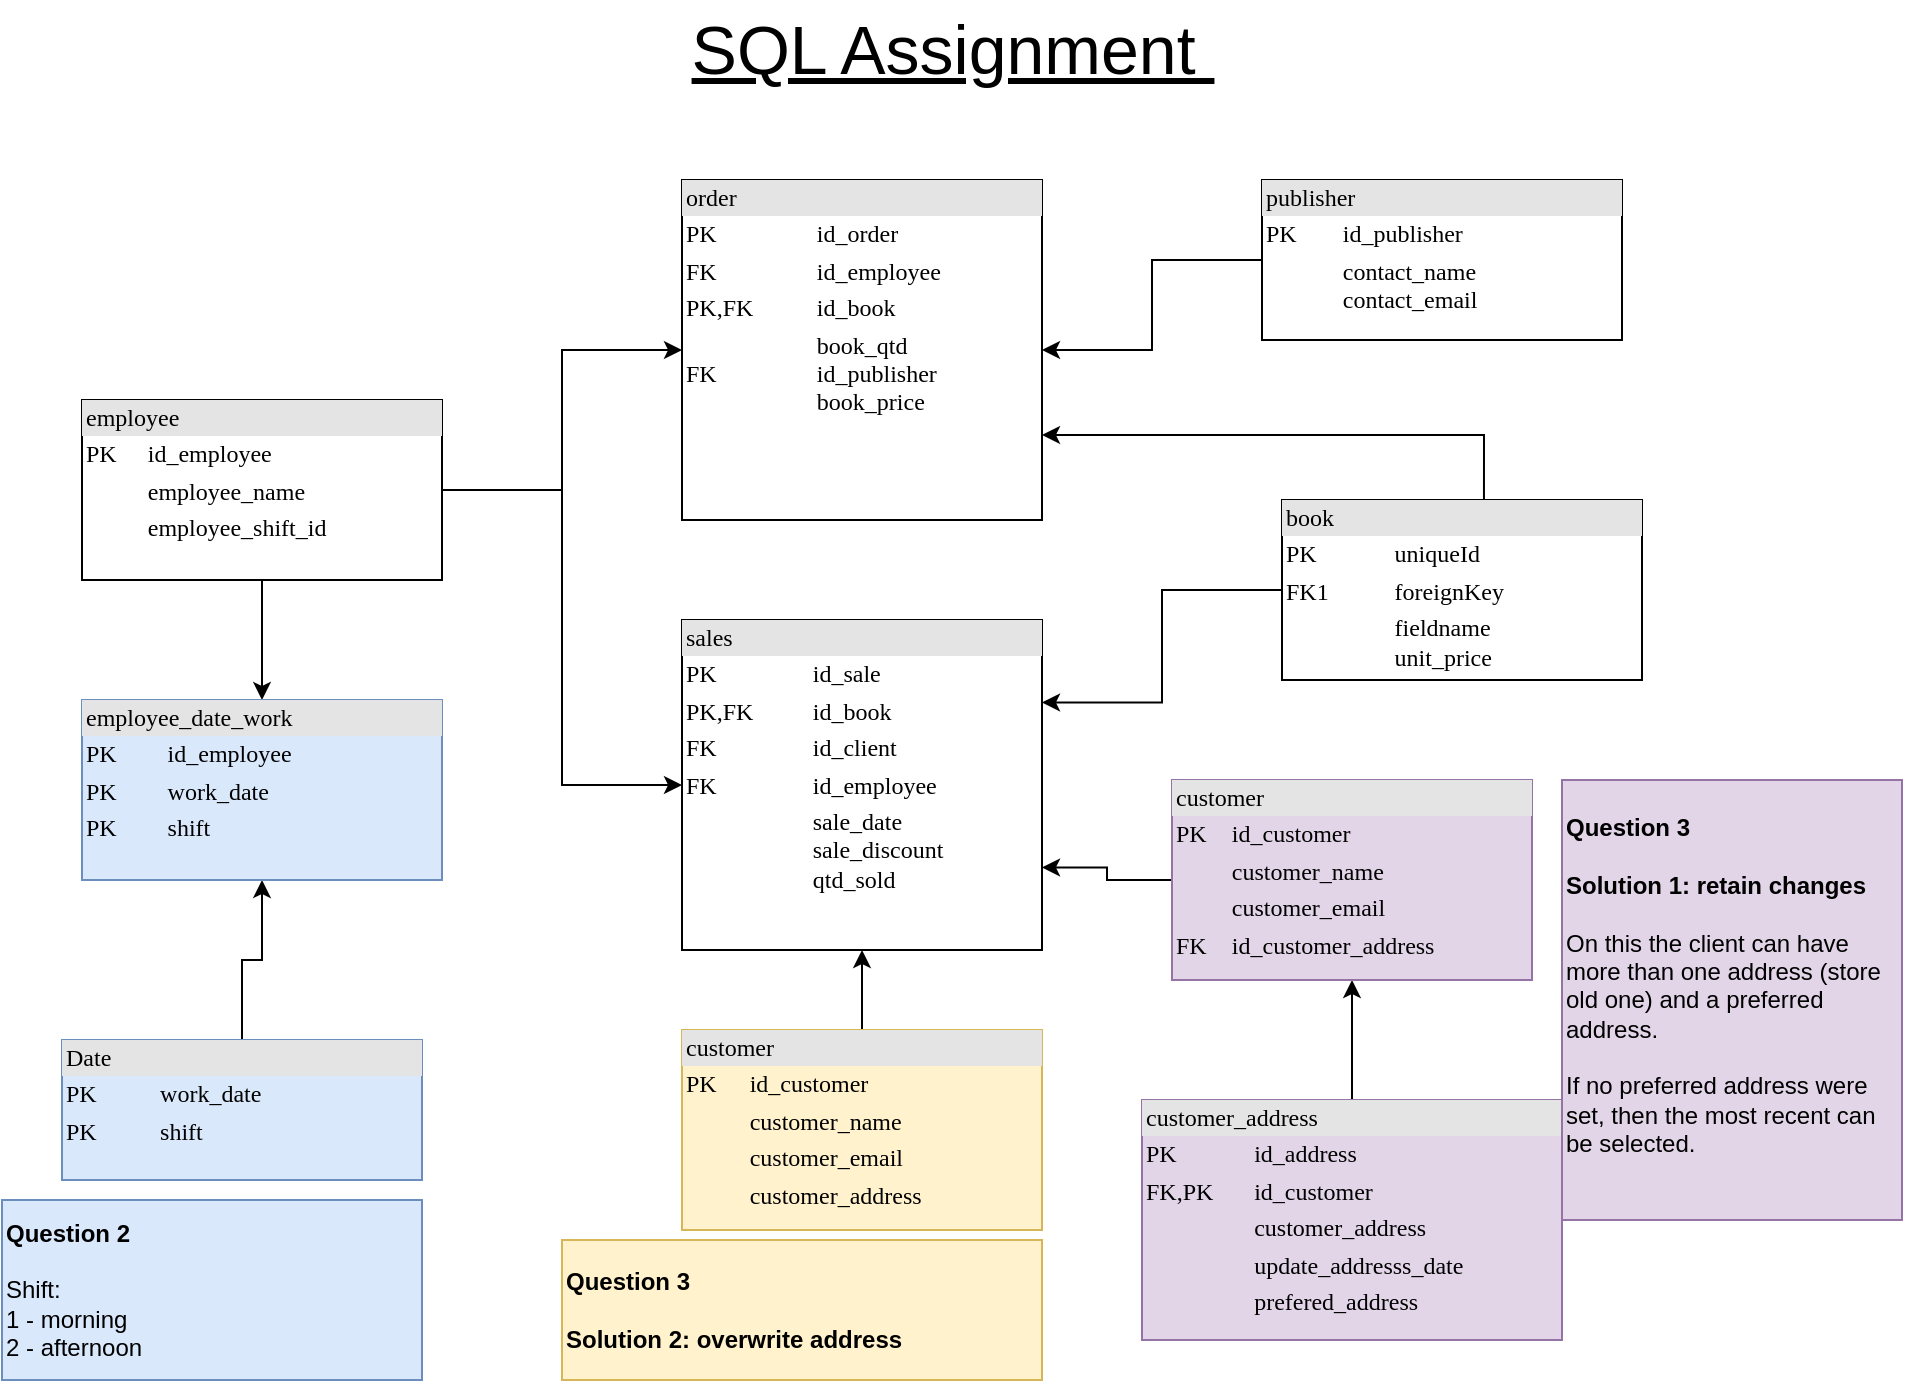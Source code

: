 <mxfile version="24.4.8" type="device">
  <diagram name="Page-1" id="2ca16b54-16f6-2749-3443-fa8db7711227">
    <mxGraphModel dx="1386" dy="751" grid="1" gridSize="10" guides="1" tooltips="1" connect="1" arrows="1" fold="1" page="1" pageScale="1" pageWidth="1100" pageHeight="850" background="none" math="0" shadow="0">
      <root>
        <mxCell id="0" />
        <mxCell id="1" parent="0" />
        <mxCell id="sj-RnKLlH8hzGSML7nC6-3" value="" style="edgeStyle=orthogonalEdgeStyle;rounded=0;orthogonalLoop=1;jettySize=auto;html=1;" edge="1" parent="1" source="2ed32ef02a7f4228-1" target="2ed32ef02a7f4228-5">
          <mxGeometry relative="1" as="geometry" />
        </mxCell>
        <mxCell id="sj-RnKLlH8hzGSML7nC6-7" style="edgeStyle=orthogonalEdgeStyle;rounded=0;orthogonalLoop=1;jettySize=auto;html=1;entryX=0;entryY=0.5;entryDx=0;entryDy=0;" edge="1" parent="1" source="2ed32ef02a7f4228-1" target="2ed32ef02a7f4228-8">
          <mxGeometry relative="1" as="geometry" />
        </mxCell>
        <mxCell id="sj-RnKLlH8hzGSML7nC6-9" value="" style="edgeStyle=orthogonalEdgeStyle;rounded=0;orthogonalLoop=1;jettySize=auto;html=1;" edge="1" parent="1" source="2ed32ef02a7f4228-1" target="2ed32ef02a7f4228-4">
          <mxGeometry relative="1" as="geometry" />
        </mxCell>
        <mxCell id="2ed32ef02a7f4228-1" value="&lt;div style=&quot;box-sizing:border-box;width:100%;background:#e4e4e4;padding:2px;&quot;&gt;employee&lt;/div&gt;&lt;table style=&quot;width:100%;font-size:1em;&quot; cellpadding=&quot;2&quot; cellspacing=&quot;0&quot;&gt;&lt;tbody&gt;&lt;tr&gt;&lt;td&gt;PK&lt;/td&gt;&lt;td&gt;id_employee&lt;/td&gt;&lt;/tr&gt;&lt;tr&gt;&lt;td&gt;&lt;br&gt;&lt;/td&gt;&lt;td&gt;employee_name&lt;/td&gt;&lt;/tr&gt;&lt;tr&gt;&lt;td&gt;&lt;/td&gt;&lt;td&gt;employee_shift_id&lt;/td&gt;&lt;/tr&gt;&lt;/tbody&gt;&lt;/table&gt;" style="verticalAlign=top;align=left;overflow=fill;html=1;rounded=0;shadow=0;comic=0;labelBackgroundColor=none;strokeWidth=1;fontFamily=Verdana;fontSize=12" parent="1" vertex="1">
          <mxGeometry x="115" y="210" width="180" height="90" as="geometry" />
        </mxCell>
        <mxCell id="sj-RnKLlH8hzGSML7nC6-5" value="" style="edgeStyle=orthogonalEdgeStyle;rounded=0;orthogonalLoop=1;jettySize=auto;html=1;" edge="1" parent="1" source="2ed32ef02a7f4228-2" target="2ed32ef02a7f4228-8">
          <mxGeometry relative="1" as="geometry" />
        </mxCell>
        <mxCell id="2ed32ef02a7f4228-2" value="&lt;div style=&quot;box-sizing: border-box ; width: 100% ; background: #e4e4e4 ; padding: 2px&quot;&gt;customer&lt;/div&gt;&lt;table style=&quot;width: 100% ; font-size: 1em&quot; cellpadding=&quot;2&quot; cellspacing=&quot;0&quot;&gt;&lt;tbody&gt;&lt;tr&gt;&lt;td&gt;PK&lt;/td&gt;&lt;td&gt;id_customer&lt;/td&gt;&lt;/tr&gt;&lt;tr&gt;&lt;td&gt;&lt;/td&gt;&lt;td&gt;customer_name&lt;/td&gt;&lt;/tr&gt;&lt;tr&gt;&lt;td&gt;&lt;/td&gt;&lt;td&gt;customer_email&lt;/td&gt;&lt;/tr&gt;&lt;tr&gt;&lt;td&gt;&lt;/td&gt;&lt;td&gt;customer_address&lt;/td&gt;&lt;/tr&gt;&lt;/tbody&gt;&lt;/table&gt;" style="verticalAlign=top;align=left;overflow=fill;html=1;rounded=0;shadow=0;comic=0;labelBackgroundColor=none;strokeWidth=1;fontFamily=Verdana;fontSize=12;fillColor=#fff2cc;strokeColor=#d6b656;" parent="1" vertex="1">
          <mxGeometry x="415" y="525" width="180" height="100" as="geometry" />
        </mxCell>
        <mxCell id="sj-RnKLlH8hzGSML7nC6-8" value="" style="edgeStyle=orthogonalEdgeStyle;rounded=0;orthogonalLoop=1;jettySize=auto;html=1;" edge="1" parent="1" source="2ed32ef02a7f4228-3" target="2ed32ef02a7f4228-4">
          <mxGeometry relative="1" as="geometry" />
        </mxCell>
        <mxCell id="2ed32ef02a7f4228-3" value="&lt;div style=&quot;box-sizing: border-box ; width: 100% ; background: #e4e4e4 ; padding: 2px&quot;&gt;Date&lt;/div&gt;&lt;table style=&quot;width: 100% ; font-size: 1em&quot; cellpadding=&quot;2&quot; cellspacing=&quot;0&quot;&gt;&lt;tbody&gt;&lt;tr&gt;&lt;td&gt;PK&lt;/td&gt;&lt;td&gt;work_date&lt;/td&gt;&lt;/tr&gt;&lt;tr&gt;&lt;td&gt;PK&lt;/td&gt;&lt;td&gt;shift&amp;nbsp;&lt;/td&gt;&lt;/tr&gt;&lt;tr&gt;&lt;td&gt;&lt;br&gt;&lt;/td&gt;&lt;td&gt;&lt;br&gt;&lt;/td&gt;&lt;/tr&gt;&lt;tr&gt;&lt;td&gt;&lt;br&gt;&lt;/td&gt;&lt;td&gt;&lt;br&gt;&lt;/td&gt;&lt;/tr&gt;&lt;/tbody&gt;&lt;/table&gt;" style="verticalAlign=top;align=left;overflow=fill;html=1;rounded=0;shadow=0;comic=0;labelBackgroundColor=none;strokeWidth=1;fontFamily=Verdana;fontSize=12;fillColor=#dae8fc;strokeColor=#6c8ebf;" parent="1" vertex="1">
          <mxGeometry x="105" y="530" width="180" height="70" as="geometry" />
        </mxCell>
        <mxCell id="2ed32ef02a7f4228-4" value="&lt;div style=&quot;box-sizing: border-box ; width: 100% ; background: #e4e4e4 ; padding: 2px&quot;&gt;employee_date_work&lt;/div&gt;&lt;table style=&quot;width: 100% ; font-size: 1em&quot; cellpadding=&quot;2&quot; cellspacing=&quot;0&quot;&gt;&lt;tbody&gt;&lt;tr&gt;&lt;td&gt;PK&lt;/td&gt;&lt;td&gt;id_employee&lt;/td&gt;&lt;/tr&gt;&lt;tr&gt;&lt;td&gt;PK&lt;/td&gt;&lt;td&gt;work_date&lt;/td&gt;&lt;/tr&gt;&lt;tr&gt;&lt;td&gt;PK&lt;/td&gt;&lt;td&gt;shift&lt;/td&gt;&lt;/tr&gt;&lt;tr&gt;&lt;td&gt;&lt;br&gt;&lt;/td&gt;&lt;td&gt;&lt;br&gt;&lt;/td&gt;&lt;/tr&gt;&lt;/tbody&gt;&lt;/table&gt;" style="verticalAlign=top;align=left;overflow=fill;html=1;rounded=0;shadow=0;comic=0;labelBackgroundColor=none;strokeWidth=1;fontFamily=Verdana;fontSize=12;fillColor=#dae8fc;strokeColor=#6c8ebf;" parent="1" vertex="1">
          <mxGeometry x="115" y="360" width="180" height="90" as="geometry" />
        </mxCell>
        <mxCell id="2ed32ef02a7f4228-5" value="&lt;div style=&quot;box-sizing:border-box;width:100%;background:#e4e4e4;padding:2px;&quot;&gt;order&lt;/div&gt;&lt;table style=&quot;width:100%;font-size:1em;&quot; cellpadding=&quot;2&quot; cellspacing=&quot;0&quot;&gt;&lt;tbody&gt;&lt;tr&gt;&lt;td&gt;PK&lt;/td&gt;&lt;td&gt;id_order&lt;/td&gt;&lt;/tr&gt;&lt;tr&gt;&lt;td&gt;FK&lt;/td&gt;&lt;td&gt;id_employee&lt;/td&gt;&lt;/tr&gt;&lt;tr&gt;&lt;td&gt;PK,FK&lt;/td&gt;&lt;td&gt;id_book&lt;/td&gt;&lt;/tr&gt;&lt;tr&gt;&lt;td&gt;FK&lt;/td&gt;&lt;td&gt;book_qtd&lt;br&gt;id_publisher&lt;br&gt;book_price&lt;/td&gt;&lt;/tr&gt;&lt;/tbody&gt;&lt;/table&gt;" style="verticalAlign=top;align=left;overflow=fill;html=1;rounded=0;shadow=0;comic=0;labelBackgroundColor=none;strokeWidth=1;fontFamily=Verdana;fontSize=12" parent="1" vertex="1">
          <mxGeometry x="415" y="100" width="180" height="170" as="geometry" />
        </mxCell>
        <mxCell id="2ed32ef02a7f4228-8" value="&lt;div style=&quot;box-sizing: border-box ; width: 100% ; background: #e4e4e4 ; padding: 2px&quot;&gt;sales&lt;/div&gt;&lt;table style=&quot;width: 100% ; font-size: 1em&quot; cellpadding=&quot;2&quot; cellspacing=&quot;0&quot;&gt;&lt;tbody&gt;&lt;tr&gt;&lt;td&gt;PK&lt;/td&gt;&lt;td&gt;id_sale&lt;/td&gt;&lt;/tr&gt;&lt;tr&gt;&lt;td&gt;PK,FK&lt;/td&gt;&lt;td&gt;id_book&lt;/td&gt;&lt;/tr&gt;&lt;tr&gt;&lt;td&gt;FK&lt;/td&gt;&lt;td&gt;id_client&lt;/td&gt;&lt;/tr&gt;&lt;tr&gt;&lt;td&gt;FK&lt;/td&gt;&lt;td&gt;id_employee&lt;br&gt;&lt;/td&gt;&lt;/tr&gt;&lt;tr&gt;&lt;td&gt;&lt;br&gt;&lt;/td&gt;&lt;td&gt;sale_date&lt;br&gt;sale_discount&lt;br&gt;qtd_sold&lt;/td&gt;&lt;/tr&gt;&lt;tr&gt;&lt;td&gt;&lt;/td&gt;&lt;td&gt;&lt;/td&gt;&lt;/tr&gt;&lt;/tbody&gt;&lt;/table&gt;" style="verticalAlign=top;align=left;overflow=fill;html=1;rounded=0;shadow=0;comic=0;labelBackgroundColor=none;strokeWidth=1;fontFamily=Verdana;fontSize=12" parent="1" vertex="1">
          <mxGeometry x="415" y="320" width="180" height="165" as="geometry" />
        </mxCell>
        <mxCell id="sj-RnKLlH8hzGSML7nC6-4" style="edgeStyle=orthogonalEdgeStyle;rounded=0;orthogonalLoop=1;jettySize=auto;html=1;entryX=1;entryY=0.25;entryDx=0;entryDy=0;" edge="1" parent="1" source="2ed32ef02a7f4228-11" target="2ed32ef02a7f4228-8">
          <mxGeometry relative="1" as="geometry" />
        </mxCell>
        <mxCell id="sj-RnKLlH8hzGSML7nC6-6" style="edgeStyle=orthogonalEdgeStyle;rounded=0;orthogonalLoop=1;jettySize=auto;html=1;entryX=1;entryY=0.75;entryDx=0;entryDy=0;exitX=0.561;exitY=0.011;exitDx=0;exitDy=0;exitPerimeter=0;" edge="1" parent="1" source="2ed32ef02a7f4228-11" target="2ed32ef02a7f4228-5">
          <mxGeometry relative="1" as="geometry" />
        </mxCell>
        <mxCell id="2ed32ef02a7f4228-11" value="&lt;div style=&quot;box-sizing:border-box;width:100%;background:#e4e4e4;padding:2px;&quot;&gt;book&lt;/div&gt;&lt;table style=&quot;width:100%;font-size:1em;&quot; cellpadding=&quot;2&quot; cellspacing=&quot;0&quot;&gt;&lt;tbody&gt;&lt;tr&gt;&lt;td&gt;PK&lt;/td&gt;&lt;td&gt;uniqueId&lt;/td&gt;&lt;/tr&gt;&lt;tr&gt;&lt;td&gt;FK1&lt;/td&gt;&lt;td&gt;foreignKey&lt;/td&gt;&lt;/tr&gt;&lt;tr&gt;&lt;td&gt;&lt;/td&gt;&lt;td&gt;fieldname&lt;br&gt;unit_price&lt;br&gt;quantity&lt;/td&gt;&lt;/tr&gt;&lt;/tbody&gt;&lt;/table&gt;" style="verticalAlign=top;align=left;overflow=fill;html=1;rounded=0;shadow=0;comic=0;labelBackgroundColor=none;strokeWidth=1;fontFamily=Verdana;fontSize=12" parent="1" vertex="1">
          <mxGeometry x="715" y="260" width="180" height="90" as="geometry" />
        </mxCell>
        <mxCell id="sj-RnKLlH8hzGSML7nC6-2" value="" style="edgeStyle=orthogonalEdgeStyle;rounded=0;orthogonalLoop=1;jettySize=auto;html=1;" edge="1" parent="1" source="sj-RnKLlH8hzGSML7nC6-1" target="2ed32ef02a7f4228-5">
          <mxGeometry relative="1" as="geometry" />
        </mxCell>
        <mxCell id="sj-RnKLlH8hzGSML7nC6-1" value="&lt;div style=&quot;box-sizing:border-box;width:100%;background:#e4e4e4;padding:2px;&quot;&gt;publisher&lt;/div&gt;&lt;table style=&quot;width:100%;font-size:1em;&quot; cellpadding=&quot;2&quot; cellspacing=&quot;0&quot;&gt;&lt;tbody&gt;&lt;tr&gt;&lt;td&gt;PK&lt;/td&gt;&lt;td&gt;id_publisher&lt;/td&gt;&lt;/tr&gt;&lt;tr&gt;&lt;td&gt;&lt;br&gt;&lt;/td&gt;&lt;td&gt;contact_name&lt;br&gt;contact_email&lt;/td&gt;&lt;/tr&gt;&lt;/tbody&gt;&lt;/table&gt;" style="verticalAlign=top;align=left;overflow=fill;html=1;rounded=0;shadow=0;comic=0;labelBackgroundColor=none;strokeWidth=1;fontFamily=Verdana;fontSize=12" vertex="1" parent="1">
          <mxGeometry x="705" y="100" width="180" height="80" as="geometry" />
        </mxCell>
        <mxCell id="sj-RnKLlH8hzGSML7nC6-12" value="&lt;b&gt;Question 2&lt;/b&gt;&lt;div&gt;&lt;span style=&quot;background-color: initial;&quot;&gt;&lt;br&gt;&lt;/span&gt;&lt;/div&gt;&lt;div&gt;&lt;span style=&quot;background-color: initial;&quot;&gt;Shift:&lt;/span&gt;&lt;div&gt;&lt;div&gt;1 - morning&lt;/div&gt;&lt;div&gt;2 - afternoon&lt;/div&gt;&lt;/div&gt;&lt;/div&gt;" style="text;html=1;align=left;verticalAlign=middle;whiteSpace=wrap;rounded=0;fillColor=#dae8fc;strokeColor=#6c8ebf;" vertex="1" parent="1">
          <mxGeometry x="75" y="610" width="210" height="90" as="geometry" />
        </mxCell>
        <mxCell id="sj-RnKLlH8hzGSML7nC6-20" value="" style="edgeStyle=orthogonalEdgeStyle;rounded=0;orthogonalLoop=1;jettySize=auto;html=1;" edge="1" parent="1" source="sj-RnKLlH8hzGSML7nC6-14" target="sj-RnKLlH8hzGSML7nC6-15">
          <mxGeometry relative="1" as="geometry" />
        </mxCell>
        <mxCell id="sj-RnKLlH8hzGSML7nC6-14" value="&lt;div style=&quot;box-sizing: border-box ; width: 100% ; background: #e4e4e4 ; padding: 2px&quot;&gt;customer_address&lt;/div&gt;&lt;table style=&quot;width: 100% ; font-size: 1em&quot; cellpadding=&quot;2&quot; cellspacing=&quot;0&quot;&gt;&lt;tbody&gt;&lt;tr&gt;&lt;td&gt;PK&lt;/td&gt;&lt;td&gt;id_address&lt;/td&gt;&lt;/tr&gt;&lt;tr&gt;&lt;td&gt;FK,PK&lt;/td&gt;&lt;td&gt;id_customer&lt;/td&gt;&lt;/tr&gt;&lt;tr&gt;&lt;td&gt;&lt;/td&gt;&lt;td&gt;customer_address&lt;/td&gt;&lt;/tr&gt;&lt;tr&gt;&lt;td&gt;&lt;/td&gt;&lt;td&gt;update_addresss_date&lt;/td&gt;&lt;/tr&gt;&lt;tr&gt;&lt;td&gt;&lt;br&gt;&lt;/td&gt;&lt;td&gt;prefered_address&lt;/td&gt;&lt;/tr&gt;&lt;/tbody&gt;&lt;/table&gt;" style="verticalAlign=top;align=left;overflow=fill;html=1;rounded=0;shadow=0;comic=0;labelBackgroundColor=none;strokeWidth=1;fontFamily=Verdana;fontSize=12;fillColor=#e1d5e7;strokeColor=#9673a6;" vertex="1" parent="1">
          <mxGeometry x="645" y="560" width="210" height="120" as="geometry" />
        </mxCell>
        <mxCell id="sj-RnKLlH8hzGSML7nC6-18" style="edgeStyle=orthogonalEdgeStyle;rounded=0;orthogonalLoop=1;jettySize=auto;html=1;entryX=1;entryY=0.75;entryDx=0;entryDy=0;" edge="1" parent="1" source="sj-RnKLlH8hzGSML7nC6-15" target="2ed32ef02a7f4228-8">
          <mxGeometry relative="1" as="geometry" />
        </mxCell>
        <mxCell id="sj-RnKLlH8hzGSML7nC6-15" value="&lt;div style=&quot;box-sizing: border-box ; width: 100% ; background: #e4e4e4 ; padding: 2px&quot;&gt;customer&lt;/div&gt;&lt;table style=&quot;width: 100% ; font-size: 1em&quot; cellpadding=&quot;2&quot; cellspacing=&quot;0&quot;&gt;&lt;tbody&gt;&lt;tr&gt;&lt;td&gt;PK&lt;/td&gt;&lt;td&gt;id_customer&lt;/td&gt;&lt;/tr&gt;&lt;tr&gt;&lt;td&gt;&lt;br&gt;&lt;/td&gt;&lt;td&gt;customer_name&lt;/td&gt;&lt;/tr&gt;&lt;tr&gt;&lt;td&gt;&lt;/td&gt;&lt;td&gt;customer_email&lt;/td&gt;&lt;/tr&gt;&lt;tr&gt;&lt;td&gt;FK&lt;/td&gt;&lt;td&gt;id_customer_address&lt;/td&gt;&lt;/tr&gt;&lt;/tbody&gt;&lt;/table&gt;" style="verticalAlign=top;align=left;overflow=fill;html=1;rounded=0;shadow=0;comic=0;labelBackgroundColor=none;strokeWidth=1;fontFamily=Verdana;fontSize=12;fillColor=#e1d5e7;strokeColor=#9673a6;" vertex="1" parent="1">
          <mxGeometry x="660" y="400" width="180" height="100" as="geometry" />
        </mxCell>
        <mxCell id="sj-RnKLlH8hzGSML7nC6-16" value="&lt;b&gt;Question 3&lt;/b&gt;&lt;div&gt;&lt;b&gt;&lt;br&gt;&lt;/b&gt;&lt;div&gt;&lt;b&gt;Solution 1: retain changes&lt;/b&gt;&lt;br&gt;&lt;div&gt;&lt;br&gt;&lt;/div&gt;&lt;div&gt;On this the client can have more than one address (store old one) and a preferred address.&amp;nbsp;&lt;/div&gt;&lt;div&gt;&lt;br&gt;&lt;/div&gt;&lt;div&gt;If no preferred address were set, then the most recent can be selected.&lt;br&gt;&lt;div&gt;&lt;br&gt;&lt;/div&gt;&lt;/div&gt;&lt;/div&gt;&lt;/div&gt;" style="text;html=1;align=left;verticalAlign=middle;whiteSpace=wrap;rounded=0;fillColor=#e1d5e7;strokeColor=#9673a6;" vertex="1" parent="1">
          <mxGeometry x="855" y="400" width="170" height="220" as="geometry" />
        </mxCell>
        <mxCell id="sj-RnKLlH8hzGSML7nC6-17" value="&lt;b&gt;Question 3&lt;/b&gt;&lt;div&gt;&lt;b&gt;&lt;br&gt;&lt;/b&gt;&lt;div&gt;&lt;b&gt;Solution 2: overwrite address&lt;/b&gt;&lt;/div&gt;&lt;/div&gt;" style="text;html=1;align=left;verticalAlign=middle;whiteSpace=wrap;rounded=0;fillColor=#fff2cc;strokeColor=#d6b656;" vertex="1" parent="1">
          <mxGeometry x="355" y="630" width="240" height="70" as="geometry" />
        </mxCell>
        <mxCell id="sj-RnKLlH8hzGSML7nC6-21" value="SQL Assignment&amp;nbsp;" style="text;html=1;align=center;verticalAlign=middle;whiteSpace=wrap;rounded=0;fontSize=34;fontStyle=4" vertex="1" parent="1">
          <mxGeometry x="403" y="10" width="295" height="50" as="geometry" />
        </mxCell>
      </root>
    </mxGraphModel>
  </diagram>
</mxfile>
